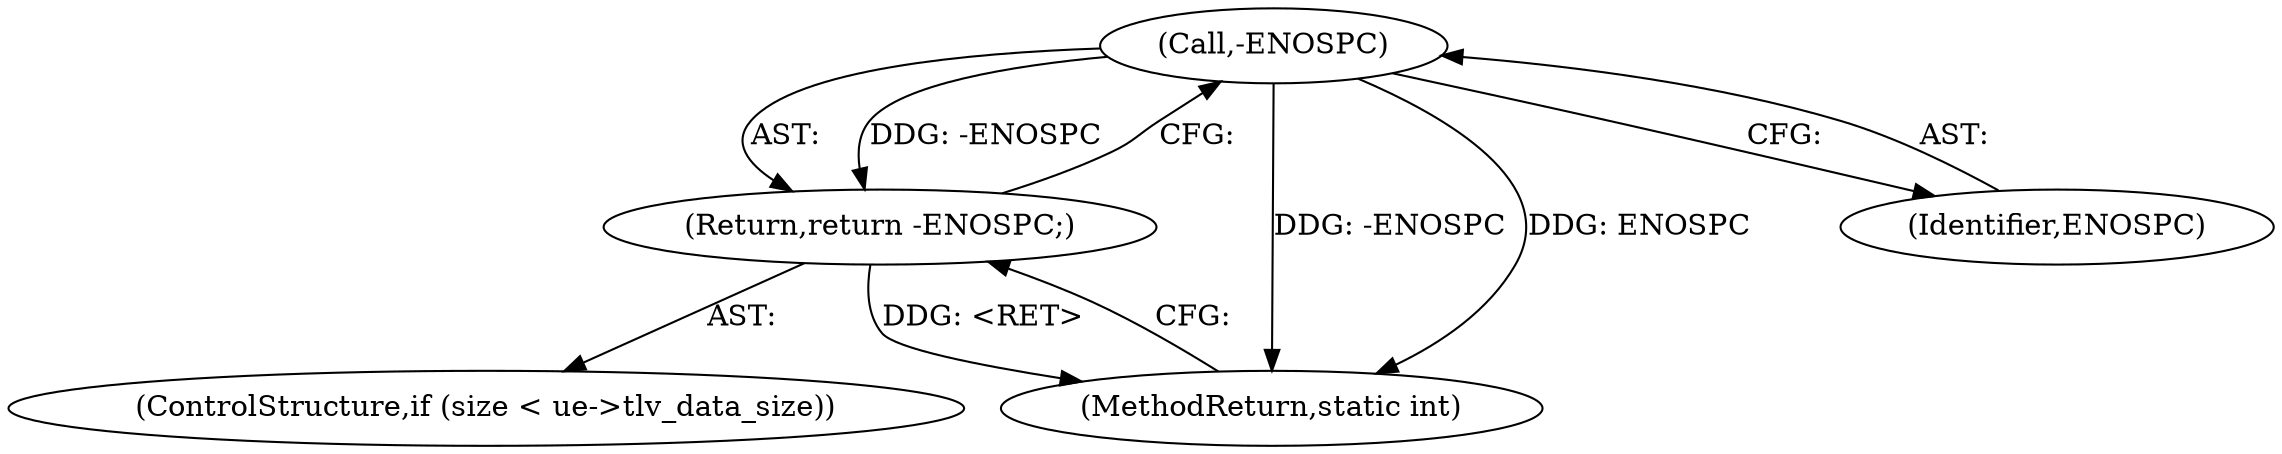 digraph "1_linux_07f4d9d74a04aa7c72c5dae0ef97565f28f17b92_2@del" {
"1000197" [label="(Call,-ENOSPC)"];
"1000196" [label="(Return,return -ENOSPC;)"];
"1000213" [label="(MethodReturn,static int)"];
"1000190" [label="(ControlStructure,if (size < ue->tlv_data_size))"];
"1000197" [label="(Call,-ENOSPC)"];
"1000198" [label="(Identifier,ENOSPC)"];
"1000196" [label="(Return,return -ENOSPC;)"];
"1000197" -> "1000196"  [label="AST: "];
"1000197" -> "1000198"  [label="CFG: "];
"1000198" -> "1000197"  [label="AST: "];
"1000196" -> "1000197"  [label="CFG: "];
"1000197" -> "1000213"  [label="DDG: -ENOSPC"];
"1000197" -> "1000213"  [label="DDG: ENOSPC"];
"1000197" -> "1000196"  [label="DDG: -ENOSPC"];
"1000196" -> "1000190"  [label="AST: "];
"1000213" -> "1000196"  [label="CFG: "];
"1000196" -> "1000213"  [label="DDG: <RET>"];
}
